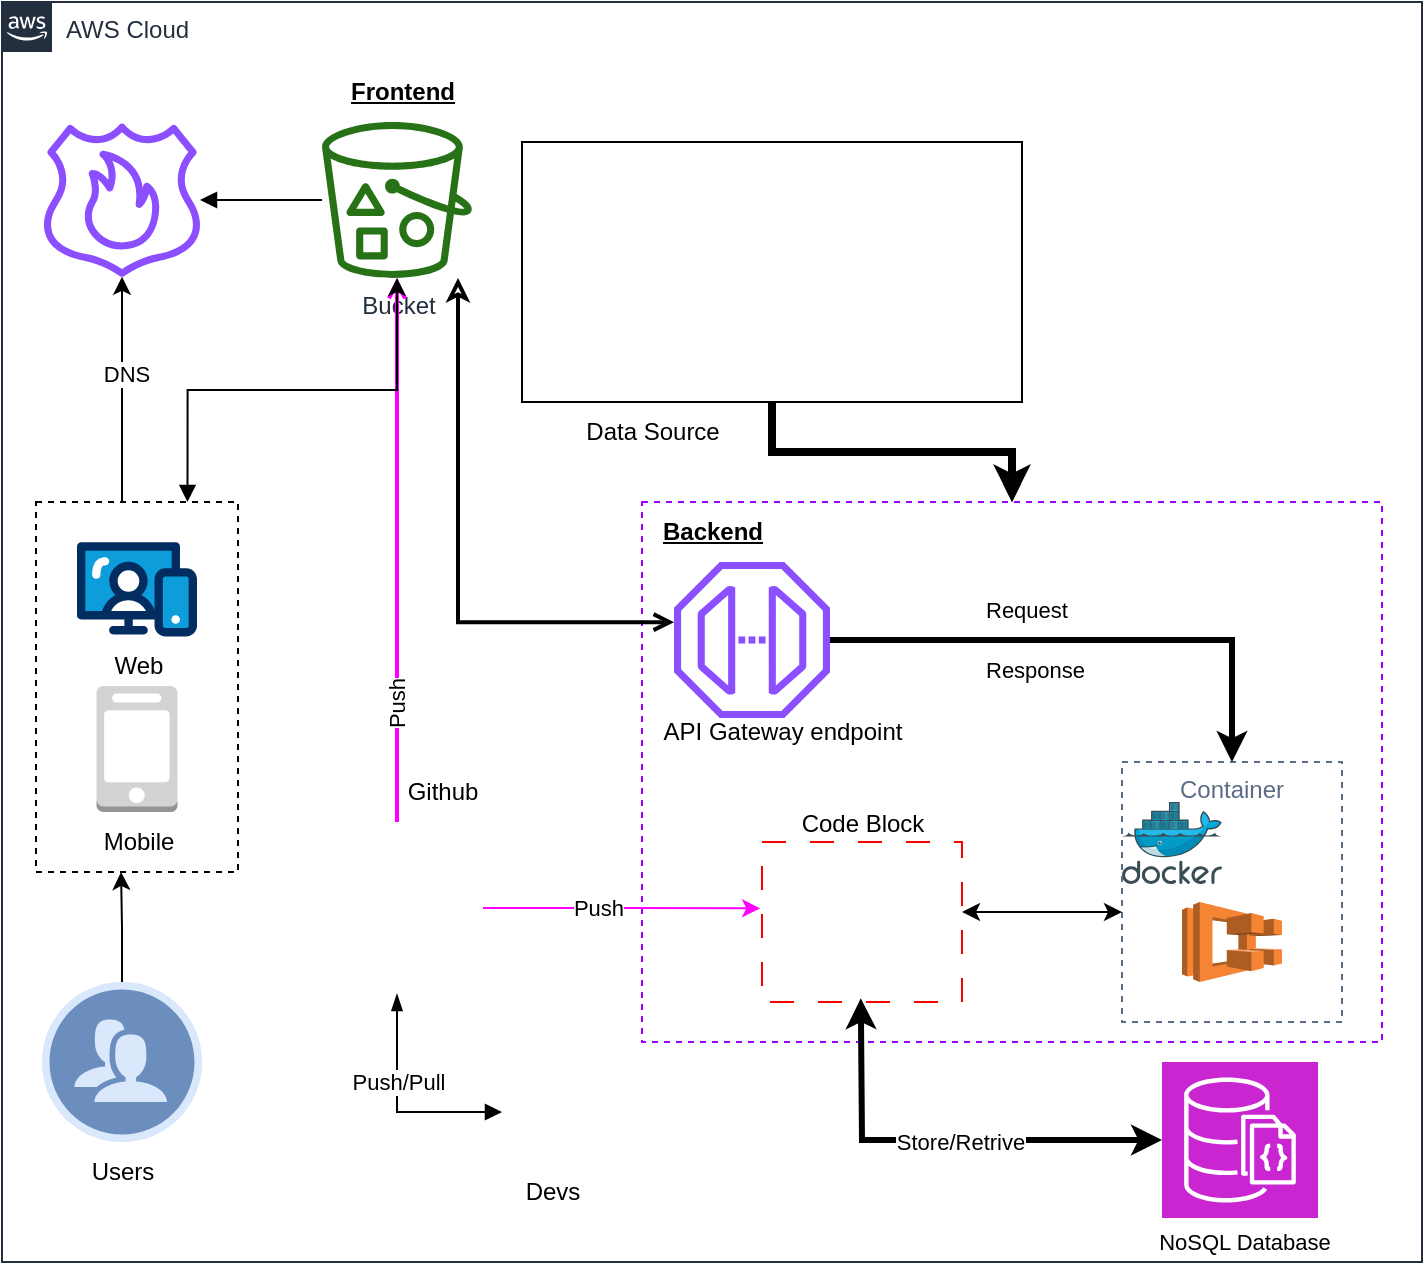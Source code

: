 <mxfile version="24.3.0" type="github">
  <diagram id="Ht1M8jgEwFfnCIfOTk4-" name="Page-1">
    <mxGraphModel dx="1615" dy="875" grid="1" gridSize="10" guides="1" tooltips="1" connect="1" arrows="1" fold="1" page="1" pageScale="1" pageWidth="1169" pageHeight="827" math="0" shadow="0">
      <root>
        <mxCell id="0" />
        <mxCell id="1" parent="0" />
        <mxCell id="UEzPUAAOIrF-is8g5C7q-107" value="" style="rounded=0;whiteSpace=wrap;html=1;labelBackgroundColor=none;fillColor=none;dashed=1;container=1;pointerEvents=0;collapsible=0;recursiveResize=0;strokeColor=#9900ff;" parent="1" vertex="1">
          <mxGeometry x="340" y="290" width="370" height="270" as="geometry" />
        </mxCell>
        <mxCell id="ehjvxD-abrnnZNvWIUBe-18" value="&lt;div style=&quot;text-align: center;&quot;&gt;&lt;span style=&quot;font-size: 11px; background-color: rgb(255, 255, 255);&quot;&gt;Response&lt;/span&gt;&lt;/div&gt;" style="text;whiteSpace=wrap;html=1;" parent="UEzPUAAOIrF-is8g5C7q-107" vertex="1">
          <mxGeometry x="170" y="70" width="50" height="22" as="geometry" />
        </mxCell>
        <mxCell id="ehjvxD-abrnnZNvWIUBe-19" value="&lt;div style=&quot;text-align: center;&quot;&gt;&lt;span style=&quot;font-size: 11px; background-color: rgb(255, 255, 255);&quot;&gt;Request&lt;/span&gt;&lt;/div&gt;" style="text;whiteSpace=wrap;html=1;" parent="UEzPUAAOIrF-is8g5C7q-107" vertex="1">
          <mxGeometry x="170" y="40" width="50" height="20" as="geometry" />
        </mxCell>
        <mxCell id="ehjvxD-abrnnZNvWIUBe-21" value="Code Block" style="text;html=1;align=center;verticalAlign=middle;resizable=0;points=[];autosize=1;strokeColor=none;fillColor=none;" parent="UEzPUAAOIrF-is8g5C7q-107" vertex="1">
          <mxGeometry x="70" y="145.5" width="80" height="30" as="geometry" />
        </mxCell>
        <mxCell id="ehjvxD-abrnnZNvWIUBe-34" value="&lt;b&gt;&lt;u&gt;Backend&lt;/u&gt;&lt;/b&gt;" style="text;html=1;align=center;verticalAlign=middle;resizable=0;points=[];autosize=1;strokeColor=none;fillColor=none;" parent="UEzPUAAOIrF-is8g5C7q-107" vertex="1">
          <mxGeometry width="70" height="30" as="geometry" />
        </mxCell>
        <mxCell id="ehjvxD-abrnnZNvWIUBe-46" value="API Gateway endpoint" style="text;html=1;align=center;verticalAlign=middle;resizable=0;points=[];autosize=1;strokeColor=none;fillColor=none;" parent="UEzPUAAOIrF-is8g5C7q-107" vertex="1">
          <mxGeometry y="100" width="140" height="30" as="geometry" />
        </mxCell>
        <mxCell id="oDoGhL-Xvolos_qGIRNS-1" value="" style="image;sketch=0;aspect=fixed;html=1;points=[];align=center;fontSize=12;image=img/lib/mscae/Docker.svg;" vertex="1" parent="UEzPUAAOIrF-is8g5C7q-107">
          <mxGeometry x="240" y="150" width="50" height="41" as="geometry" />
        </mxCell>
        <mxCell id="oDoGhL-Xvolos_qGIRNS-3" value="" style="outlineConnect=0;dashed=0;verticalLabelPosition=bottom;verticalAlign=top;align=center;html=1;shape=mxgraph.aws3.ecs;fillColor=#F58534;gradientColor=none;" vertex="1" parent="UEzPUAAOIrF-is8g5C7q-107">
          <mxGeometry x="270" y="200" width="50" height="40" as="geometry" />
        </mxCell>
        <mxCell id="oDoGhL-Xvolos_qGIRNS-2" value="Container" style="fillColor=none;strokeColor=#5A6C86;dashed=1;verticalAlign=top;fontStyle=0;fontColor=#5A6C86;whiteSpace=wrap;html=1;" vertex="1" parent="UEzPUAAOIrF-is8g5C7q-107">
          <mxGeometry x="240" y="130" width="110" height="130" as="geometry" />
        </mxCell>
        <mxCell id="oDoGhL-Xvolos_qGIRNS-8" style="edgeStyle=orthogonalEdgeStyle;rounded=0;orthogonalLoop=1;jettySize=auto;html=1;entryX=0.5;entryY=0;entryDx=0;entryDy=0;strokeWidth=3;" edge="1" parent="UEzPUAAOIrF-is8g5C7q-107" source="oDoGhL-Xvolos_qGIRNS-7" target="oDoGhL-Xvolos_qGIRNS-2">
          <mxGeometry relative="1" as="geometry" />
        </mxCell>
        <mxCell id="oDoGhL-Xvolos_qGIRNS-7" value="" style="sketch=0;outlineConnect=0;fontColor=#232F3E;gradientColor=none;fillColor=#8C4FFF;strokeColor=none;dashed=0;verticalLabelPosition=bottom;verticalAlign=top;align=center;html=1;fontSize=12;fontStyle=0;aspect=fixed;pointerEvents=1;shape=mxgraph.aws4.endpoint;" vertex="1" parent="UEzPUAAOIrF-is8g5C7q-107">
          <mxGeometry x="16" y="30" width="78" height="78" as="geometry" />
        </mxCell>
        <mxCell id="UEzPUAAOIrF-is8g5C7q-74" value="AWS Cloud" style="points=[[0,0],[0.25,0],[0.5,0],[0.75,0],[1,0],[1,0.25],[1,0.5],[1,0.75],[1,1],[0.75,1],[0.5,1],[0.25,1],[0,1],[0,0.75],[0,0.5],[0,0.25]];outlineConnect=0;gradientColor=none;html=1;whiteSpace=wrap;fontSize=12;fontStyle=0;shape=mxgraph.aws4.group;grIcon=mxgraph.aws4.group_aws_cloud_alt;strokeColor=#232F3E;fillColor=none;verticalAlign=top;align=left;spacingLeft=30;fontColor=#232F3E;dashed=0;labelBackgroundColor=#ffffff;container=1;pointerEvents=0;collapsible=0;recursiveResize=0;" parent="1" vertex="1">
          <mxGeometry x="20" y="40" width="710" height="630" as="geometry" />
        </mxCell>
        <mxCell id="ehjvxD-abrnnZNvWIUBe-1" value="" style="shape=image;html=1;verticalAlign=top;verticalLabelPosition=bottom;labelBackgroundColor=#ffffff;imageAspect=0;aspect=fixed;image=https://cdn4.iconfinder.com/data/icons/social-media-and-logos-12/32/Logo_Github-128.png" parent="UEzPUAAOIrF-is8g5C7q-74" vertex="1">
          <mxGeometry x="154.5" y="410" width="86" height="86" as="geometry" />
        </mxCell>
        <mxCell id="ehjvxD-abrnnZNvWIUBe-2" value="" style="sketch=0;outlineConnect=0;fontColor=#232F3E;gradientColor=none;fillColor=#8C4FFF;strokeColor=none;dashed=0;verticalLabelPosition=bottom;verticalAlign=top;align=center;html=1;fontSize=12;fontStyle=0;aspect=fixed;pointerEvents=1;shape=mxgraph.aws4.route_53_resolver_dns_firewall;" parent="UEzPUAAOIrF-is8g5C7q-74" vertex="1">
          <mxGeometry x="21" y="60" width="78" height="78" as="geometry" />
        </mxCell>
        <mxCell id="ehjvxD-abrnnZNvWIUBe-3" value="" style="endArrow=none;html=1;rounded=0;startArrow=block;startFill=1;endFill=0;" parent="UEzPUAAOIrF-is8g5C7q-74" source="ehjvxD-abrnnZNvWIUBe-2" target="UEzPUAAOIrF-is8g5C7q-77" edge="1">
          <mxGeometry width="50" height="50" relative="1" as="geometry">
            <mxPoint x="96" y="230" as="sourcePoint" />
            <mxPoint x="146" y="180" as="targetPoint" />
          </mxGeometry>
        </mxCell>
        <mxCell id="UEzPUAAOIrF-is8g5C7q-77" value="Bucket" style="outlineConnect=0;fontColor=#232F3E;gradientColor=none;fillColor=#277116;strokeColor=none;dashed=0;verticalLabelPosition=bottom;verticalAlign=top;align=center;html=1;fontSize=12;fontStyle=0;aspect=fixed;pointerEvents=1;shape=mxgraph.aws4.bucket_with_objects;labelBackgroundColor=#ffffff;" parent="UEzPUAAOIrF-is8g5C7q-74" vertex="1">
          <mxGeometry x="160" y="60" width="75" height="78" as="geometry" />
        </mxCell>
        <mxCell id="UEzPUAAOIrF-is8g5C7q-88" value="" style="edgeStyle=orthogonalEdgeStyle;rounded=0;orthogonalLoop=1;jettySize=auto;html=1;endArrow=open;endFill=0;strokeWidth=2;strokeColor=#ff00ff;" parent="UEzPUAAOIrF-is8g5C7q-74" source="ehjvxD-abrnnZNvWIUBe-1" target="UEzPUAAOIrF-is8g5C7q-77" edge="1">
          <mxGeometry relative="1" as="geometry">
            <mxPoint x="118" y="100" as="sourcePoint" />
          </mxGeometry>
        </mxCell>
        <mxCell id="ehjvxD-abrnnZNvWIUBe-23" value="Push&lt;br&gt;" style="edgeLabel;html=1;align=center;verticalAlign=middle;resizable=0;points=[];rotation=-90;" parent="UEzPUAAOIrF-is8g5C7q-88" vertex="1" connectable="0">
          <mxGeometry x="-0.569" relative="1" as="geometry">
            <mxPoint as="offset" />
          </mxGeometry>
        </mxCell>
        <mxCell id="ehjvxD-abrnnZNvWIUBe-4" value="" style="verticalLabelPosition=bottom;sketch=0;html=1;fillColor=#dae8fc;strokeColor=#6c8ebf;verticalAlign=top;align=center;points=[[0,0.5,0],[0.125,0.25,0],[0.25,0,0],[0.5,0,0],[0.75,0,0],[0.875,0.25,0],[1,0.5,0],[0.875,0.75,0],[0.75,1,0],[0.5,1,0],[0.125,0.75,0]];pointerEvents=1;shape=mxgraph.cisco_safe.compositeIcon;bgIcon=ellipse;resIcon=mxgraph.cisco_safe.design.users;" parent="UEzPUAAOIrF-is8g5C7q-74" vertex="1">
          <mxGeometry x="20" y="490" width="80" height="80" as="geometry" />
        </mxCell>
        <mxCell id="ehjvxD-abrnnZNvWIUBe-8" value="" style="rounded=0;whiteSpace=wrap;html=1;labelBackgroundColor=none;fillColor=none;container=1;pointerEvents=0;collapsible=0;recursiveResize=0;dashed=1;dashPattern=12 12;strokeColor=#fa0000;" parent="UEzPUAAOIrF-is8g5C7q-74" vertex="1">
          <mxGeometry x="380" y="420" width="100" height="80" as="geometry" />
        </mxCell>
        <mxCell id="seZLoObt_UwhYkPBxJRr-1" value="" style="shape=image;verticalLabelPosition=bottom;verticalAlign=top;imageAspect=0;image=https://static-00.iconduck.com/assets.00/node-js-icon-454x512-nztofx17.png;" parent="ehjvxD-abrnnZNvWIUBe-8" vertex="1">
          <mxGeometry x="28" y="15" width="46.59" height="50" as="geometry" />
        </mxCell>
        <mxCell id="ehjvxD-abrnnZNvWIUBe-20" style="edgeStyle=orthogonalEdgeStyle;rounded=0;orthogonalLoop=1;jettySize=auto;html=1;entryX=-0.009;entryY=0.415;entryDx=0;entryDy=0;entryPerimeter=0;strokeColor=#FF00FF;" parent="UEzPUAAOIrF-is8g5C7q-74" source="ehjvxD-abrnnZNvWIUBe-1" target="ehjvxD-abrnnZNvWIUBe-8" edge="1">
          <mxGeometry relative="1" as="geometry" />
        </mxCell>
        <mxCell id="ehjvxD-abrnnZNvWIUBe-22" value="Push" style="edgeLabel;html=1;align=center;verticalAlign=middle;resizable=0;points=[];" parent="ehjvxD-abrnnZNvWIUBe-20" vertex="1" connectable="0">
          <mxGeometry x="-0.168" relative="1" as="geometry">
            <mxPoint as="offset" />
          </mxGeometry>
        </mxCell>
        <mxCell id="ehjvxD-abrnnZNvWIUBe-42" style="edgeStyle=orthogonalEdgeStyle;rounded=0;orthogonalLoop=1;jettySize=auto;html=1;exitX=0.75;exitY=0;exitDx=0;exitDy=0;startArrow=block;startFill=1;" parent="UEzPUAAOIrF-is8g5C7q-74" source="ehjvxD-abrnnZNvWIUBe-25" target="UEzPUAAOIrF-is8g5C7q-77" edge="1">
          <mxGeometry relative="1" as="geometry" />
        </mxCell>
        <mxCell id="ehjvxD-abrnnZNvWIUBe-25" value="" style="rounded=0;whiteSpace=wrap;html=1;labelBackgroundColor=none;fillColor=none;dashed=1;container=1;pointerEvents=0;collapsible=0;recursiveResize=0;" parent="UEzPUAAOIrF-is8g5C7q-74" vertex="1">
          <mxGeometry x="17" y="250" width="101" height="185" as="geometry" />
        </mxCell>
        <mxCell id="ehjvxD-abrnnZNvWIUBe-28" value="" style="outlineConnect=0;dashed=0;verticalLabelPosition=bottom;verticalAlign=top;align=center;html=1;shape=mxgraph.aws3.mobile_client;fillColor=#D2D3D3;gradientColor=none;" parent="ehjvxD-abrnnZNvWIUBe-25" vertex="1">
          <mxGeometry x="30.25" y="92" width="40.5" height="63" as="geometry" />
        </mxCell>
        <mxCell id="ehjvxD-abrnnZNvWIUBe-29" value="" style="verticalLabelPosition=bottom;aspect=fixed;html=1;shape=mxgraph.salesforce.web;" parent="ehjvxD-abrnnZNvWIUBe-25" vertex="1">
          <mxGeometry x="20.5" y="20" width="60" height="47.4" as="geometry" />
        </mxCell>
        <mxCell id="ehjvxD-abrnnZNvWIUBe-44" value="Web" style="text;html=1;align=center;verticalAlign=middle;resizable=0;points=[];autosize=1;strokeColor=none;fillColor=none;" parent="ehjvxD-abrnnZNvWIUBe-25" vertex="1">
          <mxGeometry x="25.5" y="67.4" width="50" height="30" as="geometry" />
        </mxCell>
        <mxCell id="ehjvxD-abrnnZNvWIUBe-43" value="Mobile" style="text;html=1;align=center;verticalAlign=middle;resizable=0;points=[];autosize=1;strokeColor=none;fillColor=none;" parent="ehjvxD-abrnnZNvWIUBe-25" vertex="1">
          <mxGeometry x="20.5" y="155" width="60" height="30" as="geometry" />
        </mxCell>
        <mxCell id="ehjvxD-abrnnZNvWIUBe-30" value="Github&lt;br&gt;" style="text;html=1;align=center;verticalAlign=middle;resizable=0;points=[];autosize=1;strokeColor=none;fillColor=none;" parent="UEzPUAAOIrF-is8g5C7q-74" vertex="1">
          <mxGeometry x="190" y="380" width="60" height="30" as="geometry" />
        </mxCell>
        <mxCell id="ehjvxD-abrnnZNvWIUBe-31" value="Users" style="text;html=1;align=center;verticalAlign=middle;resizable=0;points=[];autosize=1;strokeColor=none;fillColor=none;" parent="UEzPUAAOIrF-is8g5C7q-74" vertex="1">
          <mxGeometry x="35" y="570" width="50" height="30" as="geometry" />
        </mxCell>
        <mxCell id="ehjvxD-abrnnZNvWIUBe-32" style="edgeStyle=orthogonalEdgeStyle;rounded=0;orthogonalLoop=1;jettySize=auto;html=1;entryX=0.421;entryY=1;entryDx=0;entryDy=0;entryPerimeter=0;" parent="UEzPUAAOIrF-is8g5C7q-74" source="ehjvxD-abrnnZNvWIUBe-4" target="ehjvxD-abrnnZNvWIUBe-25" edge="1">
          <mxGeometry relative="1" as="geometry" />
        </mxCell>
        <mxCell id="ehjvxD-abrnnZNvWIUBe-38" value="&lt;b&gt;&lt;u&gt;Frontend&lt;/u&gt;&lt;/b&gt;" style="text;html=1;align=center;verticalAlign=middle;resizable=0;points=[];autosize=1;strokeColor=none;fillColor=none;" parent="UEzPUAAOIrF-is8g5C7q-74" vertex="1">
          <mxGeometry x="160" y="30" width="80" height="30" as="geometry" />
        </mxCell>
        <mxCell id="ehjvxD-abrnnZNvWIUBe-39" value="" style="endArrow=classic;html=1;rounded=0;" parent="UEzPUAAOIrF-is8g5C7q-74" target="ehjvxD-abrnnZNvWIUBe-2" edge="1">
          <mxGeometry width="50" height="50" relative="1" as="geometry">
            <mxPoint x="60" y="250" as="sourcePoint" />
            <mxPoint x="110" y="200" as="targetPoint" />
          </mxGeometry>
        </mxCell>
        <mxCell id="ehjvxD-abrnnZNvWIUBe-40" value="DNS&lt;br&gt;" style="edgeLabel;html=1;align=center;verticalAlign=middle;resizable=0;points=[];" parent="ehjvxD-abrnnZNvWIUBe-39" vertex="1" connectable="0">
          <mxGeometry x="0.141" y="-2" relative="1" as="geometry">
            <mxPoint as="offset" />
          </mxGeometry>
        </mxCell>
        <mxCell id="th56XPy9TMvoN9Q4Mtjg-9" style="edgeStyle=orthogonalEdgeStyle;rounded=0;orthogonalLoop=1;jettySize=auto;html=1;endArrow=blockThin;endFill=1;startArrow=block;startFill=1;" parent="UEzPUAAOIrF-is8g5C7q-74" source="th56XPy9TMvoN9Q4Mtjg-7" target="ehjvxD-abrnnZNvWIUBe-1" edge="1">
          <mxGeometry relative="1" as="geometry">
            <mxPoint x="200" y="630" as="targetPoint" />
          </mxGeometry>
        </mxCell>
        <mxCell id="th56XPy9TMvoN9Q4Mtjg-10" value="NoSQL Database" style="edgeLabel;html=1;align=center;verticalAlign=middle;resizable=0;points=[];" parent="th56XPy9TMvoN9Q4Mtjg-9" vertex="1" connectable="0">
          <mxGeometry x="0.234" y="-1" relative="1" as="geometry">
            <mxPoint x="422" y="81" as="offset" />
          </mxGeometry>
        </mxCell>
        <mxCell id="th56XPy9TMvoN9Q4Mtjg-7" value="" style="shape=image;verticalLabelPosition=bottom;verticalAlign=top;imageAspect=0;image=https://cdn-icons-png.flaticon.com/512/5072/5072860.png;" parent="UEzPUAAOIrF-is8g5C7q-74" vertex="1">
          <mxGeometry x="250" y="530" width="60" height="50" as="geometry" />
        </mxCell>
        <mxCell id="th56XPy9TMvoN9Q4Mtjg-8" value="Devs" style="text;html=1;align=center;verticalAlign=middle;resizable=0;points=[];autosize=1;strokeColor=none;fillColor=none;" parent="UEzPUAAOIrF-is8g5C7q-74" vertex="1">
          <mxGeometry x="250" y="580" width="50" height="30" as="geometry" />
        </mxCell>
        <mxCell id="cledfhvViTHTI7fggjJW-3" value="" style="sketch=0;points=[[0,0,0],[0.25,0,0],[0.5,0,0],[0.75,0,0],[1,0,0],[0,1,0],[0.25,1,0],[0.5,1,0],[0.75,1,0],[1,1,0],[0,0.25,0],[0,0.5,0],[0,0.75,0],[1,0.25,0],[1,0.5,0],[1,0.75,0]];outlineConnect=0;fontColor=#232F3E;fillColor=#C925D1;strokeColor=#ffffff;dashed=0;verticalLabelPosition=bottom;verticalAlign=top;align=center;html=1;fontSize=12;fontStyle=0;aspect=fixed;shape=mxgraph.aws4.resourceIcon;resIcon=mxgraph.aws4.documentdb_with_mongodb_compatibility;" parent="UEzPUAAOIrF-is8g5C7q-74" vertex="1">
          <mxGeometry x="580" y="530" width="78" height="78" as="geometry" />
        </mxCell>
        <mxCell id="cledfhvViTHTI7fggjJW-9" value="" style="rounded=0;whiteSpace=wrap;html=1;fillColor=none;" parent="UEzPUAAOIrF-is8g5C7q-74" vertex="1">
          <mxGeometry x="260" y="70" width="250" height="130" as="geometry" />
        </mxCell>
        <mxCell id="cledfhvViTHTI7fggjJW-7" value="" style="shape=image;verticalLabelPosition=bottom;verticalAlign=top;imageAspect=0;image=https://upload.wikimedia.org/wikipedia/commons/thumb/a/a9/Amazon_logo.svg/2560px-Amazon_logo.svg.png;" parent="UEzPUAAOIrF-is8g5C7q-74" vertex="1">
          <mxGeometry x="295" y="80" width="180" height="70" as="geometry" />
        </mxCell>
        <mxCell id="cledfhvViTHTI7fggjJW-8" value="" style="shape=image;verticalLabelPosition=bottom;verticalAlign=top;imageAspect=0;image=https://1000logos.net/wp-content/uploads/2021/02/Flipkart-logo.png;" parent="UEzPUAAOIrF-is8g5C7q-74" vertex="1">
          <mxGeometry x="295" y="120" width="188" height="90" as="geometry" />
        </mxCell>
        <mxCell id="cledfhvViTHTI7fggjJW-12" value="Data Source" style="text;html=1;align=center;verticalAlign=middle;resizable=0;points=[];autosize=1;strokeColor=none;fillColor=none;" parent="UEzPUAAOIrF-is8g5C7q-74" vertex="1">
          <mxGeometry x="280" y="200" width="90" height="30" as="geometry" />
        </mxCell>
        <mxCell id="cledfhvViTHTI7fggjJW-4" value="Push/Pull" style="edgeLabel;html=1;align=center;verticalAlign=middle;resizable=0;points=[];" parent="UEzPUAAOIrF-is8g5C7q-74" vertex="1" connectable="0">
          <mxGeometry x="197.5" y="540" as="geometry" />
        </mxCell>
        <mxCell id="cledfhvViTHTI7fggjJW-13" value="" style="endArrow=classic;startArrow=classic;html=1;rounded=0;exitX=0;exitY=0.5;exitDx=0;exitDy=0;exitPerimeter=0;entryX=0.494;entryY=0.977;entryDx=0;entryDy=0;entryPerimeter=0;strokeWidth=3;" parent="UEzPUAAOIrF-is8g5C7q-74" source="cledfhvViTHTI7fggjJW-3" target="ehjvxD-abrnnZNvWIUBe-8" edge="1">
          <mxGeometry width="50" height="50" relative="1" as="geometry">
            <mxPoint x="370" y="490" as="sourcePoint" />
            <mxPoint x="430" y="510" as="targetPoint" />
            <Array as="points">
              <mxPoint x="430" y="569" />
            </Array>
          </mxGeometry>
        </mxCell>
        <mxCell id="cledfhvViTHTI7fggjJW-14" value="Store/Retrive" style="edgeLabel;html=1;align=center;verticalAlign=middle;resizable=0;points=[];" parent="cledfhvViTHTI7fggjJW-13" vertex="1" connectable="0">
          <mxGeometry x="-0.087" y="1" relative="1" as="geometry">
            <mxPoint as="offset" />
          </mxGeometry>
        </mxCell>
        <mxCell id="UEzPUAAOIrF-is8g5C7q-89" value="" style="edgeStyle=orthogonalEdgeStyle;rounded=0;orthogonalLoop=1;jettySize=auto;html=1;endArrow=open;endFill=0;strokeWidth=2;startArrow=classic;startFill=0;" parent="1" source="UEzPUAAOIrF-is8g5C7q-77" edge="1">
          <mxGeometry relative="1" as="geometry">
            <Array as="points">
              <mxPoint x="248" y="350" />
            </Array>
            <mxPoint x="356" y="350.067" as="targetPoint" />
          </mxGeometry>
        </mxCell>
        <mxCell id="ehjvxD-abrnnZNvWIUBe-17" value="" style="edgeStyle=orthogonalEdgeStyle;rounded=0;orthogonalLoop=1;jettySize=auto;html=1;startArrow=classic;startFill=1;" parent="1" edge="1">
          <mxGeometry relative="1" as="geometry">
            <mxPoint x="580" y="495" as="sourcePoint" />
            <mxPoint x="500" y="495" as="targetPoint" />
          </mxGeometry>
        </mxCell>
        <mxCell id="oDoGhL-Xvolos_qGIRNS-4" style="edgeStyle=orthogonalEdgeStyle;rounded=0;orthogonalLoop=1;jettySize=auto;html=1;" edge="1" parent="1" source="cledfhvViTHTI7fggjJW-9" target="UEzPUAAOIrF-is8g5C7q-107">
          <mxGeometry relative="1" as="geometry" />
        </mxCell>
        <mxCell id="oDoGhL-Xvolos_qGIRNS-5" style="edgeStyle=orthogonalEdgeStyle;rounded=0;orthogonalLoop=1;jettySize=auto;html=1;entryX=0.5;entryY=0;entryDx=0;entryDy=0;strokeWidth=4;" edge="1" parent="1" source="cledfhvViTHTI7fggjJW-9" target="UEzPUAAOIrF-is8g5C7q-107">
          <mxGeometry relative="1" as="geometry" />
        </mxCell>
      </root>
    </mxGraphModel>
  </diagram>
</mxfile>
